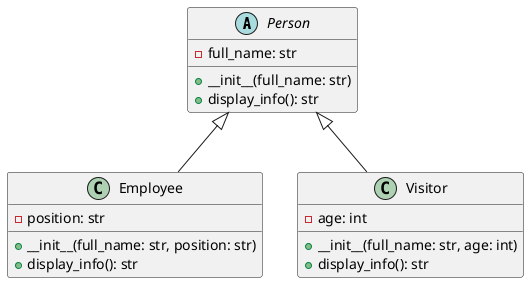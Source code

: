 @startuml Task4

abstract class Person {
    - full_name: str
    + __init__(full_name: str)
    + display_info(): str
}

class Employee {
    - position: str
    + __init__(full_name: str, position: str)
    + display_info(): str
}

class Visitor {
    - age: int
    + __init__(full_name: str, age: int)
    + display_info(): str
}

Person <|-- Employee
Person <|-- Visitor

@enduml
